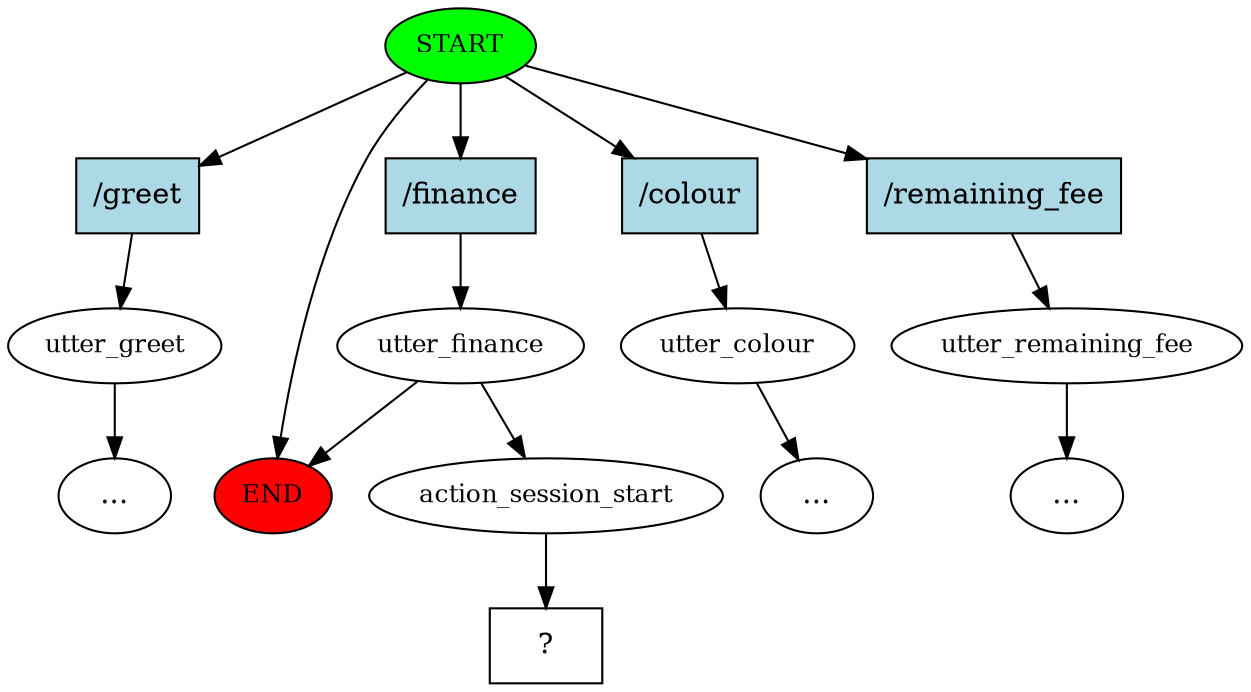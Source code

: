 digraph  {
0 [class="start active", fillcolor=green, fontsize=12, label=START, style=filled];
"-1" [class=end, fillcolor=red, fontsize=12, label=END, style=filled];
1 [class="", fontsize=12, label=utter_greet];
"-5" [class=ellipsis, label="..."];
4 [class="", fontsize=12, label=utter_colour];
"-6" [class=ellipsis, label="..."];
5 [class=active, fontsize=12, label=utter_finance];
6 [class="", fontsize=12, label=utter_remaining_fee];
"-7" [class=ellipsis, label="..."];
8 [class=active, fontsize=12, label=action_session_start];
9 [class="intent dashed active", label="  ?  ", shape=rect];
10 [class=intent, fillcolor=lightblue, label="/greet", shape=rect, style=filled];
11 [class=intent, fillcolor=lightblue, label="/colour", shape=rect, style=filled];
12 [class="intent active", fillcolor=lightblue, label="/finance", shape=rect, style=filled];
13 [class=intent, fillcolor=lightblue, label="/remaining_fee", shape=rect, style=filled];
0 -> "-1"  [class="", key=NONE, label=""];
0 -> 10  [class="", key=0];
0 -> 11  [class="", key=0];
0 -> 12  [class=active, key=0];
0 -> 13  [class="", key=0];
1 -> "-5"  [class="", key=NONE, label=""];
4 -> "-6"  [class="", key=NONE, label=""];
5 -> "-1"  [class="", key=NONE, label=""];
5 -> 8  [class=active, key=NONE, label=""];
6 -> "-7"  [class="", key=NONE, label=""];
8 -> 9  [class=active, key=NONE, label=""];
10 -> 1  [class="", key=0];
11 -> 4  [class="", key=0];
12 -> 5  [class=active, key=0];
13 -> 6  [class="", key=0];
}
